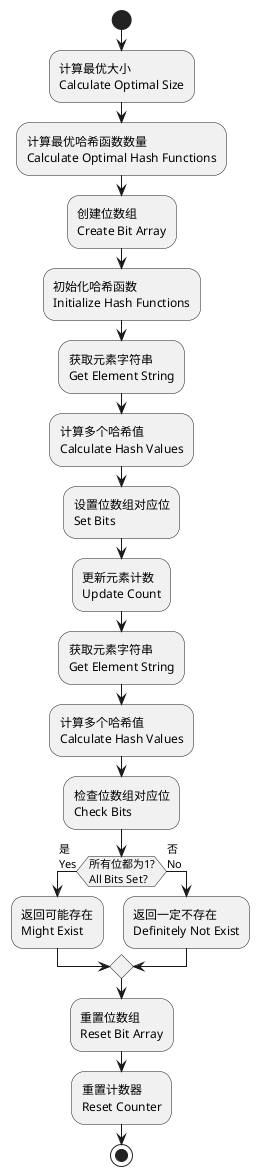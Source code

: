 @startuml 布隆过滤器流程

skinparam backgroundColor white
scale max 800 width
scale max 1100 height
scale 1.0

start
:计算最优大小\nCalculate Optimal Size;
:计算最优哈希函数数量\nCalculate Optimal Hash Functions;
:创建位数组\nCreate Bit Array;
:初始化哈希函数\nInitialize Hash Functions;

:获取元素字符串\nGet Element String;
:计算多个哈希值\nCalculate Hash Values;
:设置位数组对应位\nSet Bits;
:更新元素计数\nUpdate Count;

:获取元素字符串\nGet Element String;
:计算多个哈希值\nCalculate Hash Values;
:检查位数组对应位\nCheck Bits;

if (所有位都为1?\nAll Bits Set?) then (是\nYes)
    :返回可能存在\nMight Exist;
else (否\nNo)
    :返回一定不存在\nDefinitely Not Exist;
endif

:重置位数组\nReset Bit Array;
:重置计数器\nReset Counter;

stop

@enduml
